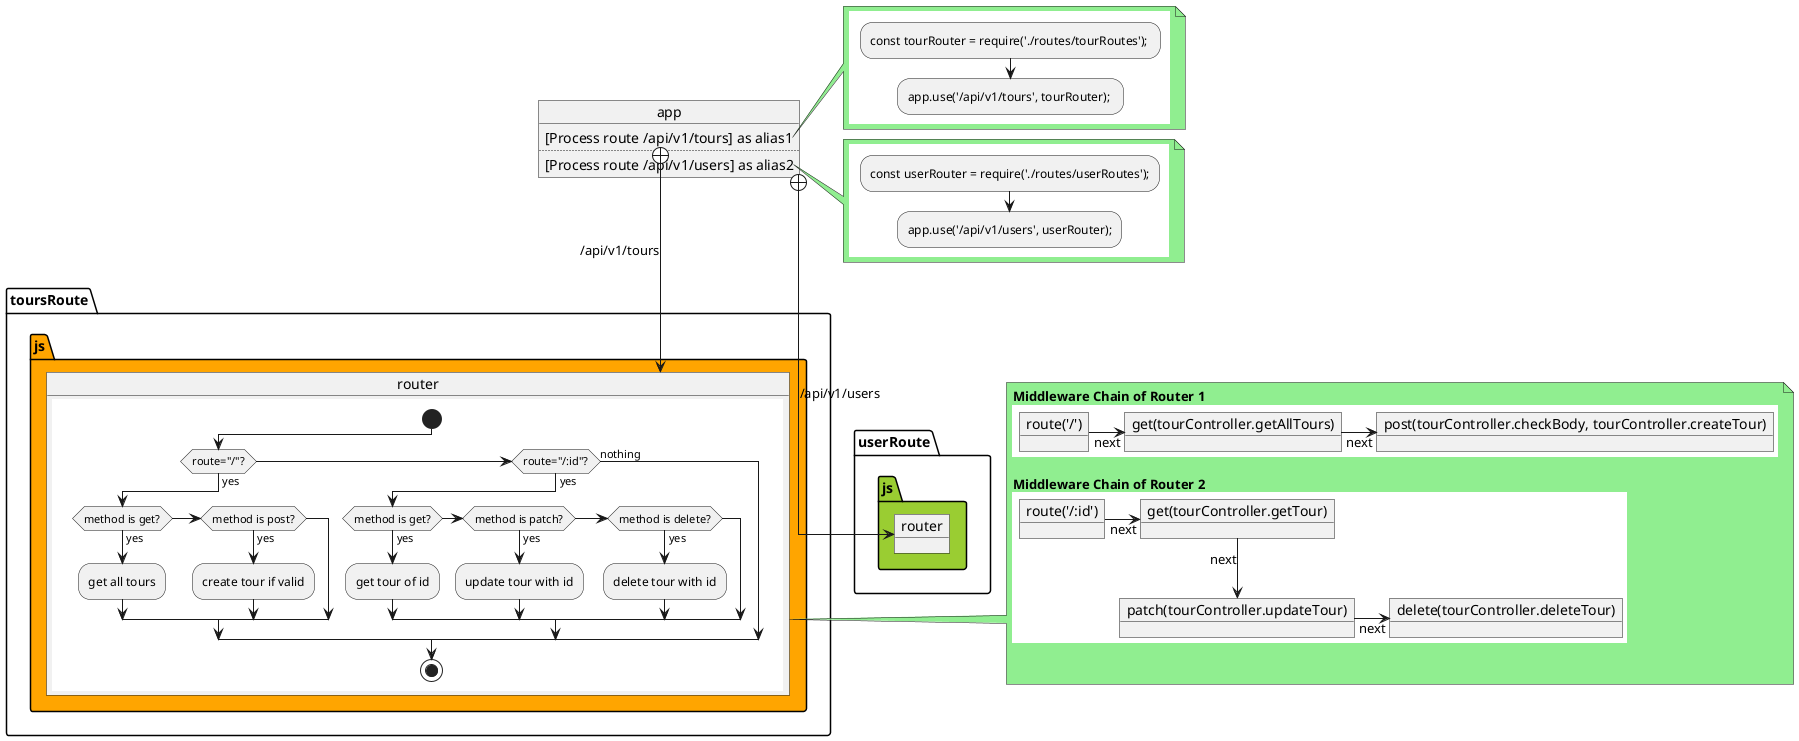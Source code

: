 @startuml
'skinparam Linetype polyline
skinparam Linetype ortho

<style>
note {
    BackgroundColor #lightgreen
   
}
 activityDiagram {
     BackgroundColor #yellow
}
note {
    BackgroundColor #lightgreen
   
}
 activityDiagram {
     BackgroundColor #yellow
}
</style>

package toursRoute.js #orange{
    object "router" as r1{
         {{
            start
                if (route="/"?) then (yes)
                    if (method is get?) then (yes)
                        :get all tours;
                    elseif (method is post?) then (yes)
                        :create tour if valid;
                    endif
                elseif (route="/:id"?) then (yes)
                    if (method is get?) then (yes)
                        :get tour of id;
                    elseif (method is patch?) then (yes)
                        :update tour with id;
                    elseif (method is delete?) then (yes)
                        :delete tour with id;
                    endif
                else (nothing)
            endif
            stop
        }}
    }
   
}

package userRoute.js #YellowGreen{
    object "router" as r2
}


package app.js {
     object  app {
        [Process route /api/v1/tours] as alias1
        ..
        [Process route /api/v1/users] as alias2
        
    }
    
}


note right of app::alias1 #lightgreen
    {{
        :const tourRouter = require('./routes/tourRoutes'); ;
        :app.use('/api/v1/tours', tourRouter); ;
    }}
end note
note right of app::alias2
    {{
        :const userRouter = require('./routes/userRoutes');;
        :app.use('/api/v1/users', userRouter);;
    }}
end note

note right of r1
**Middleware Chain of Router 1**
{{
    object "route('/')" as r111
    object "get(tourController.getAllTours)" as r112
    object "post(tourController.checkBody, tourController.createTour)" as r113
    r111 -> r112 : next
    r112 -> r113 : next
}} 

**Middleware Chain of Router 2**
{{
    object "route('/:id')" as r121
    object "get(tourController.getTour)" as r122
    object "patch(tourController.updateTour)" as r123
    object "delete(tourController.deleteTour)" as r124

    r121 -> r122 : next
    r122 --> r123 : next
    r123 -> r124 : next
}} 


end note


 app::alias1 +--> r1 : /api/v1/tours
 app::alias2 +--> r2 : /api/v1/users
         


@enduml


